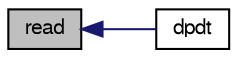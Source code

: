 digraph "read"
{
  bgcolor="transparent";
  edge [fontname="FreeSans",fontsize="10",labelfontname="FreeSans",labelfontsize="10"];
  node [fontname="FreeSans",fontsize="10",shape=record];
  rankdir="LR";
  Node1683 [label="read",height=0.2,width=0.4,color="black", fillcolor="grey75", style="filled", fontcolor="black"];
  Node1683 -> Node1684 [dir="back",color="midnightblue",fontsize="10",style="solid",fontname="FreeSans"];
  Node1684 [label="dpdt",height=0.2,width=0.4,color="black",URL="$a29734.html#a0e4e637e8932a391cf4a45df07c3a170",tooltip="Should the dpdt term be included in the enthalpy equation. "];
}
